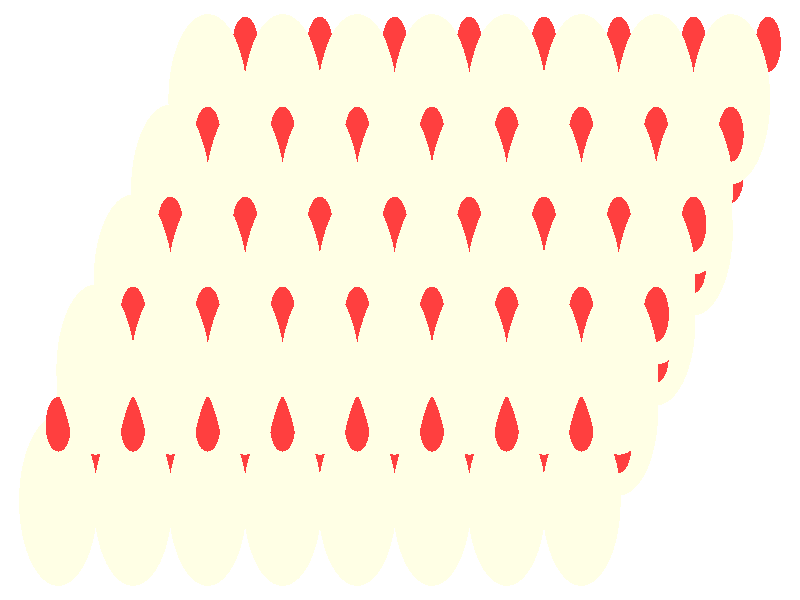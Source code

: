 #include "colors.inc"
#include "finish.inc"

global_settings {assumed_gamma 1 max_trace_level 6}
background {color White}
camera {orthographic
  right -41.56*x up 14.40*y
  direction 1.00*z
  location <0,0,50.00> look_at <0,0,0>}
light_source {<  2.00,   3.00,  40.00> color White
  area_light <0.70, 0, 0>, <0, 0.70, 0>, 3, 3
  adaptive 1 jitter}

#declare simple = finish {phong 0.7}
#declare pale = finish {ambient .5 diffuse .85 roughness .001 specular 0.200 }
#declare intermediate = finish {ambient 0.3 diffuse 0.6 specular 0.10 roughness 0.04 }
#declare vmd = finish {ambient .0 diffuse .65 phong 0.1 phong_size 40. specular 0.500 }
#declare jmol = finish {ambient .2 diffuse .6 specular 1 roughness .001 metallic}
#declare ase2 = finish {ambient 0.05 brilliance 3 diffuse 0.6 metallic specular 0.70 roughness 0.04 reflection 0.15}
#declare ase3 = finish {ambient .15 brilliance 2 diffuse .6 metallic specular 1. roughness .001 reflection .0}
#declare glass = finish {ambient .05 diffuse .3 specular 1. roughness .001}
#declare glass2 = finish {ambient .0 diffuse .3 specular 1. reflection .25 roughness .001}
#declare Rcell = 0.020;
#declare Rbond = 0.100;

#macro atom(LOC, R, COL, TRANS, FIN)
  sphere{LOC, R texture{pigment{color COL transmit TRANS} finish{FIN}}}
#end
#macro constrain(LOC, R, COL, TRANS FIN)
union{torus{R, Rcell rotate 45*z texture{pigment{color COL transmit TRANS} finish{FIN}}}
      torus{R, Rcell rotate -45*z texture{pigment{color COL transmit TRANS} finish{FIN}}}
      translate LOC}
#end

atom(<-17.75,  -4.82,  -1.53>, 2.04, rgb <1.00, 1.00, 0.78>, 0.0, ase3) // #0 
atom(<-15.81,  -2.65,  -4.10>, 2.04, rgb <1.00, 1.00, 0.78>, 0.0, ase3) // #1 
atom(<-13.87,  -4.82,  -1.53>, 2.04, rgb <1.00, 1.00, 0.78>, 0.0, ase3) // #2 
atom(<-11.93,  -2.65,  -4.10>, 2.04, rgb <1.00, 1.00, 0.78>, 0.0, ase3) // #3 
atom(<-11.93,  -3.49,  -1.88>, 0.66, rgb <1.00, 0.05, 0.05>, 0.0, ase3) // #4 
atom(<-15.81,  -0.83,  -2.58>, 0.66, rgb <1.00, 0.05, 0.05>, 0.0, ase3) // #5 
atom(< -9.99,  -1.33,  -4.45>, 0.66, rgb <1.00, 0.05, 0.05>, 0.0, ase3) // #6 
atom(<-17.75,  -2.99,   0.00>, 0.66, rgb <1.00, 0.05, 0.05>, 0.0, ase3) // #7 
atom(<-15.81,  -3.49,  -1.88>, 0.66, rgb <1.00, 0.05, 0.05>, 0.0, ase3) // #8 
atom(<-11.93,  -0.83,  -2.58>, 0.66, rgb <1.00, 0.05, 0.05>, 0.0, ase3) // #9 
atom(<-13.87,  -1.33,  -4.45>, 0.66, rgb <1.00, 0.05, 0.05>, 0.0, ase3) // #10 
atom(<-13.87,  -2.99,   0.00>, 0.66, rgb <1.00, 0.05, 0.05>, 0.0, ase3) // #11 
atom(< -9.99,   0.49,  -2.92>, 2.04, rgb <1.00, 1.00, 0.78>, 0.0, ase3) // #12 
atom(<-11.93,  -1.67,  -0.35>, 2.04, rgb <1.00, 1.00, 0.78>, 0.0, ase3) // #13 
atom(<-13.87,   0.49,  -2.92>, 2.04, rgb <1.00, 1.00, 0.78>, 0.0, ase3) // #14 
atom(<-15.81,  -1.67,  -0.35>, 2.04, rgb <1.00, 1.00, 0.78>, 0.0, ase3) // #15 
atom(<-11.93,   1.82,  -3.27>, 0.66, rgb <1.00, 0.05, 0.05>, 0.0, ase3) // #16 
atom(<-13.87,  -0.34,  -0.70>, 0.66, rgb <1.00, 0.05, 0.05>, 0.0, ase3) // #17 
atom(< -8.04,   1.82,  -3.27>, 0.66, rgb <1.00, 0.05, 0.05>, 0.0, ase3) // #18 
atom(< -9.99,  -0.34,  -0.70>, 0.66, rgb <1.00, 0.05, 0.05>, 0.0, ase3) // #19 
atom(<-13.87,  -0.49,  -6.68>, 2.04, rgb <1.00, 1.00, 0.78>, 0.0, ase3) // #20 
atom(<-11.93,   1.67,  -9.25>, 2.04, rgb <1.00, 1.00, 0.78>, 0.0, ase3) // #21 
atom(< -9.99,  -0.49,  -6.68>, 2.04, rgb <1.00, 1.00, 0.78>, 0.0, ase3) // #22 
atom(< -8.04,   1.67,  -9.25>, 2.04, rgb <1.00, 1.00, 0.78>, 0.0, ase3) // #23 
atom(< -8.04,   0.83,  -7.03>, 0.66, rgb <1.00, 0.05, 0.05>, 0.0, ase3) // #24 
atom(<-11.93,   3.49,  -7.73>, 0.66, rgb <1.00, 0.05, 0.05>, 0.0, ase3) // #25 
atom(< -6.10,   2.99,  -9.60>, 0.66, rgb <1.00, 0.05, 0.05>, 0.0, ase3) // #26 
atom(<-13.87,   1.33,  -5.15>, 0.66, rgb <1.00, 0.05, 0.05>, 0.0, ase3) // #27 
atom(<-11.93,   0.83,  -7.03>, 0.66, rgb <1.00, 0.05, 0.05>, 0.0, ase3) // #28 
atom(< -8.04,   3.49,  -7.73>, 0.66, rgb <1.00, 0.05, 0.05>, 0.0, ase3) // #29 
atom(< -9.99,   2.99,  -9.60>, 0.66, rgb <1.00, 0.05, 0.05>, 0.0, ase3) // #30 
atom(< -9.99,   1.33,  -5.15>, 0.66, rgb <1.00, 0.05, 0.05>, 0.0, ase3) // #31 
atom(< -6.10,   4.82,  -8.08>, 2.04, rgb <1.00, 1.00, 0.78>, 0.0, ase3) // #32 
atom(< -8.04,   2.65,  -5.50>, 2.04, rgb <1.00, 1.00, 0.78>, 0.0, ase3) // #33 
atom(< -9.99,   4.82,  -8.08>, 2.04, rgb <1.00, 1.00, 0.78>, 0.0, ase3) // #34 
atom(<-11.93,   2.65,  -5.50>, 2.04, rgb <1.00, 1.00, 0.78>, 0.0, ase3) // #35 
atom(< -8.04,   6.14,  -8.42>, 0.66, rgb <1.00, 0.05, 0.05>, 0.0, ase3) // #36 
atom(< -9.99,   3.98,  -5.85>, 0.66, rgb <1.00, 0.05, 0.05>, 0.0, ase3) // #37 
atom(< -4.16,   6.14,  -8.42>, 0.66, rgb <1.00, 0.05, 0.05>, 0.0, ase3) // #38 
atom(< -6.10,   3.98,  -5.85>, 0.66, rgb <1.00, 0.05, 0.05>, 0.0, ase3) // #39 
atom(< -9.99,  -4.82,  -1.53>, 2.04, rgb <1.00, 1.00, 0.78>, 0.0, ase3) // #40 
atom(< -8.04,  -2.65,  -4.10>, 2.04, rgb <1.00, 1.00, 0.78>, 0.0, ase3) // #41 
atom(< -6.10,  -4.82,  -1.53>, 2.04, rgb <1.00, 1.00, 0.78>, 0.0, ase3) // #42 
atom(< -4.16,  -2.65,  -4.10>, 2.04, rgb <1.00, 1.00, 0.78>, 0.0, ase3) // #43 
atom(< -4.16,  -3.49,  -1.88>, 0.66, rgb <1.00, 0.05, 0.05>, 0.0, ase3) // #44 
atom(< -8.04,  -0.83,  -2.58>, 0.66, rgb <1.00, 0.05, 0.05>, 0.0, ase3) // #45 
atom(< -2.22,  -1.33,  -4.45>, 0.66, rgb <1.00, 0.05, 0.05>, 0.0, ase3) // #46 
atom(< -9.99,  -2.99,   0.00>, 0.66, rgb <1.00, 0.05, 0.05>, 0.0, ase3) // #47 
atom(< -8.04,  -3.49,  -1.88>, 0.66, rgb <1.00, 0.05, 0.05>, 0.0, ase3) // #48 
atom(< -4.16,  -0.83,  -2.58>, 0.66, rgb <1.00, 0.05, 0.05>, 0.0, ase3) // #49 
atom(< -6.10,  -1.33,  -4.45>, 0.66, rgb <1.00, 0.05, 0.05>, 0.0, ase3) // #50 
atom(< -6.10,  -2.99,   0.00>, 0.66, rgb <1.00, 0.05, 0.05>, 0.0, ase3) // #51 
atom(< -2.22,   0.49,  -2.92>, 2.04, rgb <1.00, 1.00, 0.78>, 0.0, ase3) // #52 
atom(< -4.16,  -1.67,  -0.35>, 2.04, rgb <1.00, 1.00, 0.78>, 0.0, ase3) // #53 
atom(< -6.10,   0.49,  -2.92>, 2.04, rgb <1.00, 1.00, 0.78>, 0.0, ase3) // #54 
atom(< -8.04,  -1.67,  -0.35>, 2.04, rgb <1.00, 1.00, 0.78>, 0.0, ase3) // #55 
atom(< -4.16,   1.82,  -3.27>, 0.66, rgb <1.00, 0.05, 0.05>, 0.0, ase3) // #56 
atom(< -6.10,  -0.34,  -0.70>, 0.66, rgb <1.00, 0.05, 0.05>, 0.0, ase3) // #57 
atom(< -0.28,   1.82,  -3.27>, 0.66, rgb <1.00, 0.05, 0.05>, 0.0, ase3) // #58 
atom(< -2.22,  -0.34,  -0.70>, 0.66, rgb <1.00, 0.05, 0.05>, 0.0, ase3) // #59 
atom(< -6.10,  -0.49,  -6.68>, 2.04, rgb <1.00, 1.00, 0.78>, 0.0, ase3) // #60 
atom(< -4.16,   1.67,  -9.25>, 2.04, rgb <1.00, 1.00, 0.78>, 0.0, ase3) // #61 
atom(< -2.22,  -0.49,  -6.68>, 2.04, rgb <1.00, 1.00, 0.78>, 0.0, ase3) // #62 
atom(< -0.28,   1.67,  -9.25>, 2.04, rgb <1.00, 1.00, 0.78>, 0.0, ase3) // #63 
atom(< -0.28,   0.83,  -7.03>, 0.66, rgb <1.00, 0.05, 0.05>, 0.0, ase3) // #64 
atom(< -4.16,   3.49,  -7.73>, 0.66, rgb <1.00, 0.05, 0.05>, 0.0, ase3) // #65 
atom(<  1.66,   2.99,  -9.60>, 0.66, rgb <1.00, 0.05, 0.05>, 0.0, ase3) // #66 
atom(< -6.10,   1.33,  -5.15>, 0.66, rgb <1.00, 0.05, 0.05>, 0.0, ase3) // #67 
atom(< -4.16,   0.83,  -7.03>, 0.66, rgb <1.00, 0.05, 0.05>, 0.0, ase3) // #68 
atom(< -0.28,   3.49,  -7.73>, 0.66, rgb <1.00, 0.05, 0.05>, 0.0, ase3) // #69 
atom(< -2.22,   2.99,  -9.60>, 0.66, rgb <1.00, 0.05, 0.05>, 0.0, ase3) // #70 
atom(< -2.22,   1.33,  -5.15>, 0.66, rgb <1.00, 0.05, 0.05>, 0.0, ase3) // #71 
atom(<  1.66,   4.82,  -8.08>, 2.04, rgb <1.00, 1.00, 0.78>, 0.0, ase3) // #72 
atom(< -0.28,   2.65,  -5.50>, 2.04, rgb <1.00, 1.00, 0.78>, 0.0, ase3) // #73 
atom(< -2.22,   4.82,  -8.08>, 2.04, rgb <1.00, 1.00, 0.78>, 0.0, ase3) // #74 
atom(< -4.16,   2.65,  -5.50>, 2.04, rgb <1.00, 1.00, 0.78>, 0.0, ase3) // #75 
atom(< -0.28,   6.14,  -8.42>, 0.66, rgb <1.00, 0.05, 0.05>, 0.0, ase3) // #76 
atom(< -2.22,   3.98,  -5.85>, 0.66, rgb <1.00, 0.05, 0.05>, 0.0, ase3) // #77 
atom(<  3.60,   6.14,  -8.42>, 0.66, rgb <1.00, 0.05, 0.05>, 0.0, ase3) // #78 
atom(<  1.66,   3.98,  -5.85>, 0.66, rgb <1.00, 0.05, 0.05>, 0.0, ase3) // #79 
atom(< -2.22,  -4.82,  -1.53>, 2.04, rgb <1.00, 1.00, 0.78>, 0.0, ase3) // #80 
atom(< -0.28,  -2.65,  -4.10>, 2.04, rgb <1.00, 1.00, 0.78>, 0.0, ase3) // #81 
atom(<  1.66,  -4.82,  -1.53>, 2.04, rgb <1.00, 1.00, 0.78>, 0.0, ase3) // #82 
atom(<  3.60,  -2.65,  -4.10>, 2.04, rgb <1.00, 1.00, 0.78>, 0.0, ase3) // #83 
atom(<  3.60,  -3.49,  -1.88>, 0.66, rgb <1.00, 0.05, 0.05>, 0.0, ase3) // #84 
atom(< -0.28,  -0.83,  -2.58>, 0.66, rgb <1.00, 0.05, 0.05>, 0.0, ase3) // #85 
atom(<  5.54,  -1.33,  -4.45>, 0.66, rgb <1.00, 0.05, 0.05>, 0.0, ase3) // #86 
atom(< -2.22,  -2.99,   0.00>, 0.66, rgb <1.00, 0.05, 0.05>, 0.0, ase3) // #87 
atom(< -0.28,  -3.49,  -1.88>, 0.66, rgb <1.00, 0.05, 0.05>, 0.0, ase3) // #88 
atom(<  3.60,  -0.83,  -2.58>, 0.66, rgb <1.00, 0.05, 0.05>, 0.0, ase3) // #89 
atom(<  1.66,  -1.33,  -4.45>, 0.66, rgb <1.00, 0.05, 0.05>, 0.0, ase3) // #90 
atom(<  1.66,  -2.99,   0.00>, 0.66, rgb <1.00, 0.05, 0.05>, 0.0, ase3) // #91 
atom(<  5.54,   0.49,  -2.92>, 2.04, rgb <1.00, 1.00, 0.78>, 0.0, ase3) // #92 
atom(<  3.60,  -1.67,  -0.35>, 2.04, rgb <1.00, 1.00, 0.78>, 0.0, ase3) // #93 
atom(<  1.66,   0.49,  -2.92>, 2.04, rgb <1.00, 1.00, 0.78>, 0.0, ase3) // #94 
atom(< -0.28,  -1.67,  -0.35>, 2.04, rgb <1.00, 1.00, 0.78>, 0.0, ase3) // #95 
atom(<  3.60,   1.82,  -3.27>, 0.66, rgb <1.00, 0.05, 0.05>, 0.0, ase3) // #96 
atom(<  1.66,  -0.34,  -0.70>, 0.66, rgb <1.00, 0.05, 0.05>, 0.0, ase3) // #97 
atom(<  7.48,   1.82,  -3.27>, 0.66, rgb <1.00, 0.05, 0.05>, 0.0, ase3) // #98 
atom(<  5.54,  -0.34,  -0.70>, 0.66, rgb <1.00, 0.05, 0.05>, 0.0, ase3) // #99 
atom(<  1.66,  -0.49,  -6.68>, 2.04, rgb <1.00, 1.00, 0.78>, 0.0, ase3) // #100 
atom(<  3.60,   1.67,  -9.25>, 2.04, rgb <1.00, 1.00, 0.78>, 0.0, ase3) // #101 
atom(<  5.54,  -0.49,  -6.68>, 2.04, rgb <1.00, 1.00, 0.78>, 0.0, ase3) // #102 
atom(<  7.48,   1.67,  -9.25>, 2.04, rgb <1.00, 1.00, 0.78>, 0.0, ase3) // #103 
atom(<  7.48,   0.83,  -7.03>, 0.66, rgb <1.00, 0.05, 0.05>, 0.0, ase3) // #104 
atom(<  3.60,   3.49,  -7.73>, 0.66, rgb <1.00, 0.05, 0.05>, 0.0, ase3) // #105 
atom(<  9.42,   2.99,  -9.60>, 0.66, rgb <1.00, 0.05, 0.05>, 0.0, ase3) // #106 
atom(<  1.66,   1.33,  -5.15>, 0.66, rgb <1.00, 0.05, 0.05>, 0.0, ase3) // #107 
atom(<  3.60,   0.83,  -7.03>, 0.66, rgb <1.00, 0.05, 0.05>, 0.0, ase3) // #108 
atom(<  7.48,   3.49,  -7.73>, 0.66, rgb <1.00, 0.05, 0.05>, 0.0, ase3) // #109 
atom(<  5.54,   2.99,  -9.60>, 0.66, rgb <1.00, 0.05, 0.05>, 0.0, ase3) // #110 
atom(<  5.54,   1.33,  -5.15>, 0.66, rgb <1.00, 0.05, 0.05>, 0.0, ase3) // #111 
atom(<  9.42,   4.82,  -8.08>, 2.04, rgb <1.00, 1.00, 0.78>, 0.0, ase3) // #112 
atom(<  7.48,   2.65,  -5.50>, 2.04, rgb <1.00, 1.00, 0.78>, 0.0, ase3) // #113 
atom(<  5.54,   4.82,  -8.08>, 2.04, rgb <1.00, 1.00, 0.78>, 0.0, ase3) // #114 
atom(<  3.60,   2.65,  -5.50>, 2.04, rgb <1.00, 1.00, 0.78>, 0.0, ase3) // #115 
atom(<  7.48,   6.14,  -8.42>, 0.66, rgb <1.00, 0.05, 0.05>, 0.0, ase3) // #116 
atom(<  5.54,   3.98,  -5.85>, 0.66, rgb <1.00, 0.05, 0.05>, 0.0, ase3) // #117 
atom(< 11.37,   6.14,  -8.42>, 0.66, rgb <1.00, 0.05, 0.05>, 0.0, ase3) // #118 
atom(<  9.42,   3.98,  -5.85>, 0.66, rgb <1.00, 0.05, 0.05>, 0.0, ase3) // #119 
atom(<  5.54,  -4.82,  -1.53>, 2.04, rgb <1.00, 1.00, 0.78>, 0.0, ase3) // #120 
atom(<  7.48,  -2.65,  -4.10>, 2.04, rgb <1.00, 1.00, 0.78>, 0.0, ase3) // #121 
atom(<  9.42,  -4.82,  -1.53>, 2.04, rgb <1.00, 1.00, 0.78>, 0.0, ase3) // #122 
atom(< 11.37,  -2.65,  -4.10>, 2.04, rgb <1.00, 1.00, 0.78>, 0.0, ase3) // #123 
atom(< 11.37,  -3.49,  -1.88>, 0.66, rgb <1.00, 0.05, 0.05>, 0.0, ase3) // #124 
atom(<  7.48,  -0.83,  -2.58>, 0.66, rgb <1.00, 0.05, 0.05>, 0.0, ase3) // #125 
atom(< 13.31,  -1.33,  -4.45>, 0.66, rgb <1.00, 0.05, 0.05>, 0.0, ase3) // #126 
atom(<  5.54,  -2.99,   0.00>, 0.66, rgb <1.00, 0.05, 0.05>, 0.0, ase3) // #127 
atom(<  7.48,  -3.49,  -1.88>, 0.66, rgb <1.00, 0.05, 0.05>, 0.0, ase3) // #128 
atom(< 11.37,  -0.83,  -2.58>, 0.66, rgb <1.00, 0.05, 0.05>, 0.0, ase3) // #129 
atom(<  9.42,  -1.33,  -4.45>, 0.66, rgb <1.00, 0.05, 0.05>, 0.0, ase3) // #130 
atom(<  9.42,  -2.99,   0.00>, 0.66, rgb <1.00, 0.05, 0.05>, 0.0, ase3) // #131 
atom(< 13.31,   0.49,  -2.92>, 2.04, rgb <1.00, 1.00, 0.78>, 0.0, ase3) // #132 
atom(< 11.37,  -1.67,  -0.35>, 2.04, rgb <1.00, 1.00, 0.78>, 0.0, ase3) // #133 
atom(<  9.42,   0.49,  -2.92>, 2.04, rgb <1.00, 1.00, 0.78>, 0.0, ase3) // #134 
atom(<  7.48,  -1.67,  -0.35>, 2.04, rgb <1.00, 1.00, 0.78>, 0.0, ase3) // #135 
atom(< 11.37,   1.82,  -3.27>, 0.66, rgb <1.00, 0.05, 0.05>, 0.0, ase3) // #136 
atom(<  9.42,  -0.34,  -0.70>, 0.66, rgb <1.00, 0.05, 0.05>, 0.0, ase3) // #137 
atom(< 15.25,   1.82,  -3.27>, 0.66, rgb <1.00, 0.05, 0.05>, 0.0, ase3) // #138 
atom(< 13.31,  -0.34,  -0.70>, 0.66, rgb <1.00, 0.05, 0.05>, 0.0, ase3) // #139 
atom(<  9.42,  -0.49,  -6.68>, 2.04, rgb <1.00, 1.00, 0.78>, 0.0, ase3) // #140 
atom(< 11.37,   1.67,  -9.25>, 2.04, rgb <1.00, 1.00, 0.78>, 0.0, ase3) // #141 
atom(< 13.31,  -0.49,  -6.68>, 2.04, rgb <1.00, 1.00, 0.78>, 0.0, ase3) // #142 
atom(< 15.25,   1.67,  -9.25>, 2.04, rgb <1.00, 1.00, 0.78>, 0.0, ase3) // #143 
atom(< 15.25,   0.83,  -7.03>, 0.66, rgb <1.00, 0.05, 0.05>, 0.0, ase3) // #144 
atom(< 11.37,   3.49,  -7.73>, 0.66, rgb <1.00, 0.05, 0.05>, 0.0, ase3) // #145 
atom(< 17.19,   2.99,  -9.60>, 0.66, rgb <1.00, 0.05, 0.05>, 0.0, ase3) // #146 
atom(<  9.42,   1.33,  -5.15>, 0.66, rgb <1.00, 0.05, 0.05>, 0.0, ase3) // #147 
atom(< 11.37,   0.83,  -7.03>, 0.66, rgb <1.00, 0.05, 0.05>, 0.0, ase3) // #148 
atom(< 15.25,   3.49,  -7.73>, 0.66, rgb <1.00, 0.05, 0.05>, 0.0, ase3) // #149 
atom(< 13.31,   2.99,  -9.60>, 0.66, rgb <1.00, 0.05, 0.05>, 0.0, ase3) // #150 
atom(< 13.31,   1.33,  -5.15>, 0.66, rgb <1.00, 0.05, 0.05>, 0.0, ase3) // #151 
atom(< 17.19,   4.82,  -8.08>, 2.04, rgb <1.00, 1.00, 0.78>, 0.0, ase3) // #152 
atom(< 15.25,   2.65,  -5.50>, 2.04, rgb <1.00, 1.00, 0.78>, 0.0, ase3) // #153 
atom(< 13.31,   4.82,  -8.08>, 2.04, rgb <1.00, 1.00, 0.78>, 0.0, ase3) // #154 
atom(< 11.37,   2.65,  -5.50>, 2.04, rgb <1.00, 1.00, 0.78>, 0.0, ase3) // #155 
atom(< 15.25,   6.14,  -8.42>, 0.66, rgb <1.00, 0.05, 0.05>, 0.0, ase3) // #156 
atom(< 13.31,   3.98,  -5.85>, 0.66, rgb <1.00, 0.05, 0.05>, 0.0, ase3) // #157 
atom(< 19.13,   6.14,  -8.42>, 0.66, rgb <1.00, 0.05, 0.05>, 0.0, ase3) // #158 
atom(< 17.19,   3.98,  -5.85>, 0.66, rgb <1.00, 0.05, 0.05>, 0.0, ase3) // #159 
